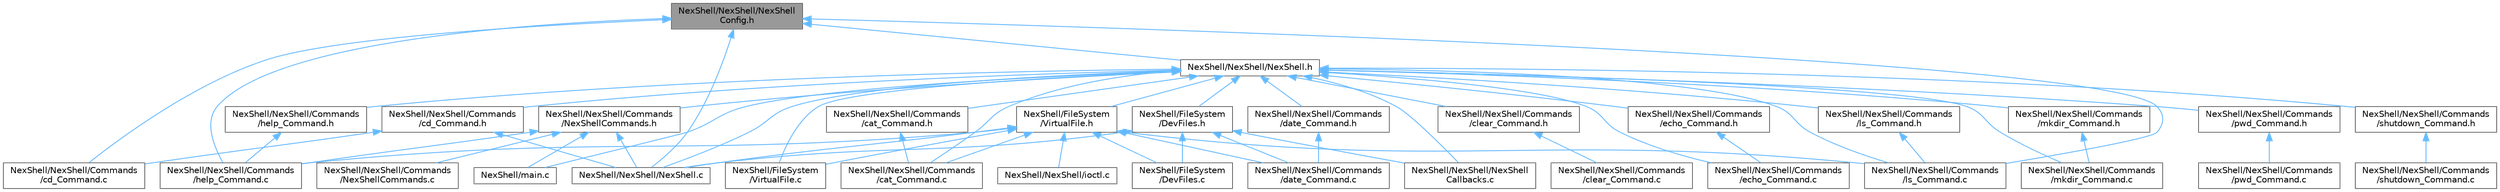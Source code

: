 digraph "NexShell/NexShell/NexShellConfig.h"
{
 // LATEX_PDF_SIZE
  bgcolor="transparent";
  edge [fontname=Helvetica,fontsize=10,labelfontname=Helvetica,labelfontsize=10];
  node [fontname=Helvetica,fontsize=10,shape=box,height=0.2,width=0.4];
  Node1 [id="Node000001",label="NexShell/NexShell/NexShell\lConfig.h",height=0.2,width=0.4,color="gray40", fillcolor="grey60", style="filled", fontcolor="black",tooltip=" "];
  Node1 -> Node2 [id="edge1_Node000001_Node000002",dir="back",color="steelblue1",style="solid",tooltip=" "];
  Node2 [id="Node000002",label="NexShell/NexShell/Commands\l/cd_Command.c",height=0.2,width=0.4,color="grey40", fillcolor="white", style="filled",URL="$cd___command_8c_source.html",tooltip=" "];
  Node1 -> Node3 [id="edge2_Node000001_Node000003",dir="back",color="steelblue1",style="solid",tooltip=" "];
  Node3 [id="Node000003",label="NexShell/NexShell/Commands\l/help_Command.c",height=0.2,width=0.4,color="grey40", fillcolor="white", style="filled",URL="$help___command_8c_source.html",tooltip=" "];
  Node1 -> Node4 [id="edge3_Node000001_Node000004",dir="back",color="steelblue1",style="solid",tooltip=" "];
  Node4 [id="Node000004",label="NexShell/NexShell/Commands\l/ls_Command.c",height=0.2,width=0.4,color="grey40", fillcolor="white", style="filled",URL="$ls___command_8c_source.html",tooltip=" "];
  Node1 -> Node5 [id="edge4_Node000001_Node000005",dir="back",color="steelblue1",style="solid",tooltip=" "];
  Node5 [id="Node000005",label="NexShell/NexShell/NexShell.c",height=0.2,width=0.4,color="grey40", fillcolor="white", style="filled",URL="$_nex_shell_8c.html",tooltip=" "];
  Node1 -> Node6 [id="edge5_Node000001_Node000006",dir="back",color="steelblue1",style="solid",tooltip=" "];
  Node6 [id="Node000006",label="NexShell/NexShell/NexShell.h",height=0.2,width=0.4,color="grey40", fillcolor="white", style="filled",URL="$_nex_shell_8h.html",tooltip=" "];
  Node6 -> Node7 [id="edge6_Node000006_Node000007",dir="back",color="steelblue1",style="solid",tooltip=" "];
  Node7 [id="Node000007",label="NexShell/FileSystem\l/DevFiles.h",height=0.2,width=0.4,color="grey40", fillcolor="white", style="filled",URL="$_dev_files_8h.html",tooltip=" "];
  Node7 -> Node8 [id="edge7_Node000007_Node000008",dir="back",color="steelblue1",style="solid",tooltip=" "];
  Node8 [id="Node000008",label="NexShell/FileSystem\l/DevFiles.c",height=0.2,width=0.4,color="grey40", fillcolor="white", style="filled",URL="$_dev_files_8c_source.html",tooltip=" "];
  Node7 -> Node9 [id="edge8_Node000007_Node000009",dir="back",color="steelblue1",style="solid",tooltip=" "];
  Node9 [id="Node000009",label="NexShell/NexShell/Commands\l/date_Command.c",height=0.2,width=0.4,color="grey40", fillcolor="white", style="filled",URL="$date___command_8c_source.html",tooltip=" "];
  Node7 -> Node5 [id="edge9_Node000007_Node000005",dir="back",color="steelblue1",style="solid",tooltip=" "];
  Node7 -> Node10 [id="edge10_Node000007_Node000010",dir="back",color="steelblue1",style="solid",tooltip=" "];
  Node10 [id="Node000010",label="NexShell/NexShell/NexShell\lCallbacks.c",height=0.2,width=0.4,color="grey40", fillcolor="white", style="filled",URL="$_nex_shell_callbacks_8c_source.html",tooltip=" "];
  Node6 -> Node11 [id="edge11_Node000006_Node000011",dir="back",color="steelblue1",style="solid",tooltip=" "];
  Node11 [id="Node000011",label="NexShell/FileSystem\l/VirtualFile.c",height=0.2,width=0.4,color="grey40", fillcolor="white", style="filled",URL="$_virtual_file_8c_source.html",tooltip=" "];
  Node6 -> Node12 [id="edge12_Node000006_Node000012",dir="back",color="steelblue1",style="solid",tooltip=" "];
  Node12 [id="Node000012",label="NexShell/FileSystem\l/VirtualFile.h",height=0.2,width=0.4,color="grey40", fillcolor="white", style="filled",URL="$_virtual_file_8h.html",tooltip=" "];
  Node12 -> Node8 [id="edge13_Node000012_Node000008",dir="back",color="steelblue1",style="solid",tooltip=" "];
  Node12 -> Node11 [id="edge14_Node000012_Node000011",dir="back",color="steelblue1",style="solid",tooltip=" "];
  Node12 -> Node13 [id="edge15_Node000012_Node000013",dir="back",color="steelblue1",style="solid",tooltip=" "];
  Node13 [id="Node000013",label="NexShell/NexShell/Commands\l/cat_Command.c",height=0.2,width=0.4,color="grey40", fillcolor="white", style="filled",URL="$cat___command_8c_source.html",tooltip=" "];
  Node12 -> Node9 [id="edge16_Node000012_Node000009",dir="back",color="steelblue1",style="solid",tooltip=" "];
  Node12 -> Node3 [id="edge17_Node000012_Node000003",dir="back",color="steelblue1",style="solid",tooltip=" "];
  Node12 -> Node4 [id="edge18_Node000012_Node000004",dir="back",color="steelblue1",style="solid",tooltip=" "];
  Node12 -> Node5 [id="edge19_Node000012_Node000005",dir="back",color="steelblue1",style="solid",tooltip=" "];
  Node12 -> Node14 [id="edge20_Node000012_Node000014",dir="back",color="steelblue1",style="solid",tooltip=" "];
  Node14 [id="Node000014",label="NexShell/NexShell/ioctl.c",height=0.2,width=0.4,color="grey40", fillcolor="white", style="filled",URL="$ioctl_8c_source.html",tooltip=" "];
  Node6 -> Node15 [id="edge21_Node000006_Node000015",dir="back",color="steelblue1",style="solid",tooltip=" "];
  Node15 [id="Node000015",label="NexShell/NexShell/Commands\l/NexShellCommands.h",height=0.2,width=0.4,color="grey40", fillcolor="white", style="filled",URL="$_nex_shell_commands_8h.html",tooltip=" "];
  Node15 -> Node16 [id="edge22_Node000015_Node000016",dir="back",color="steelblue1",style="solid",tooltip=" "];
  Node16 [id="Node000016",label="NexShell/NexShell/Commands\l/NexShellCommands.c",height=0.2,width=0.4,color="grey40", fillcolor="white", style="filled",URL="$_nex_shell_commands_8c_source.html",tooltip=" "];
  Node15 -> Node3 [id="edge23_Node000015_Node000003",dir="back",color="steelblue1",style="solid",tooltip=" "];
  Node15 -> Node5 [id="edge24_Node000015_Node000005",dir="back",color="steelblue1",style="solid",tooltip=" "];
  Node15 -> Node17 [id="edge25_Node000015_Node000017",dir="back",color="steelblue1",style="solid",tooltip=" "];
  Node17 [id="Node000017",label="NexShell/main.c",height=0.2,width=0.4,color="grey40", fillcolor="white", style="filled",URL="$main_8c_source.html",tooltip=" "];
  Node6 -> Node13 [id="edge26_Node000006_Node000013",dir="back",color="steelblue1",style="solid",tooltip=" "];
  Node6 -> Node18 [id="edge27_Node000006_Node000018",dir="back",color="steelblue1",style="solid",tooltip=" "];
  Node18 [id="Node000018",label="NexShell/NexShell/Commands\l/cat_Command.h",height=0.2,width=0.4,color="grey40", fillcolor="white", style="filled",URL="$cat___command_8h.html",tooltip=" "];
  Node18 -> Node13 [id="edge28_Node000018_Node000013",dir="back",color="steelblue1",style="solid",tooltip=" "];
  Node6 -> Node19 [id="edge29_Node000006_Node000019",dir="back",color="steelblue1",style="solid",tooltip=" "];
  Node19 [id="Node000019",label="NexShell/NexShell/Commands\l/cd_Command.h",height=0.2,width=0.4,color="grey40", fillcolor="white", style="filled",URL="$cd___command_8h.html",tooltip=" "];
  Node19 -> Node2 [id="edge30_Node000019_Node000002",dir="back",color="steelblue1",style="solid",tooltip=" "];
  Node19 -> Node5 [id="edge31_Node000019_Node000005",dir="back",color="steelblue1",style="solid",tooltip=" "];
  Node6 -> Node20 [id="edge32_Node000006_Node000020",dir="back",color="steelblue1",style="solid",tooltip=" "];
  Node20 [id="Node000020",label="NexShell/NexShell/Commands\l/clear_Command.h",height=0.2,width=0.4,color="grey40", fillcolor="white", style="filled",URL="$clear___command_8h.html",tooltip=" "];
  Node20 -> Node21 [id="edge33_Node000020_Node000021",dir="back",color="steelblue1",style="solid",tooltip=" "];
  Node21 [id="Node000021",label="NexShell/NexShell/Commands\l/clear_Command.c",height=0.2,width=0.4,color="grey40", fillcolor="white", style="filled",URL="$clear___command_8c_source.html",tooltip=" "];
  Node6 -> Node22 [id="edge34_Node000006_Node000022",dir="back",color="steelblue1",style="solid",tooltip=" "];
  Node22 [id="Node000022",label="NexShell/NexShell/Commands\l/date_Command.h",height=0.2,width=0.4,color="grey40", fillcolor="white", style="filled",URL="$date___command_8h.html",tooltip=" "];
  Node22 -> Node9 [id="edge35_Node000022_Node000009",dir="back",color="steelblue1",style="solid",tooltip=" "];
  Node6 -> Node23 [id="edge36_Node000006_Node000023",dir="back",color="steelblue1",style="solid",tooltip=" "];
  Node23 [id="Node000023",label="NexShell/NexShell/Commands\l/echo_Command.c",height=0.2,width=0.4,color="grey40", fillcolor="white", style="filled",URL="$echo___command_8c_source.html",tooltip=" "];
  Node6 -> Node24 [id="edge37_Node000006_Node000024",dir="back",color="steelblue1",style="solid",tooltip=" "];
  Node24 [id="Node000024",label="NexShell/NexShell/Commands\l/echo_Command.h",height=0.2,width=0.4,color="grey40", fillcolor="white", style="filled",URL="$echo___command_8h.html",tooltip=" "];
  Node24 -> Node23 [id="edge38_Node000024_Node000023",dir="back",color="steelblue1",style="solid",tooltip=" "];
  Node6 -> Node25 [id="edge39_Node000006_Node000025",dir="back",color="steelblue1",style="solid",tooltip=" "];
  Node25 [id="Node000025",label="NexShell/NexShell/Commands\l/help_Command.h",height=0.2,width=0.4,color="grey40", fillcolor="white", style="filled",URL="$help___command_8h.html",tooltip=" "];
  Node25 -> Node3 [id="edge40_Node000025_Node000003",dir="back",color="steelblue1",style="solid",tooltip=" "];
  Node6 -> Node4 [id="edge41_Node000006_Node000004",dir="back",color="steelblue1",style="solid",tooltip=" "];
  Node6 -> Node26 [id="edge42_Node000006_Node000026",dir="back",color="steelblue1",style="solid",tooltip=" "];
  Node26 [id="Node000026",label="NexShell/NexShell/Commands\l/ls_Command.h",height=0.2,width=0.4,color="grey40", fillcolor="white", style="filled",URL="$ls___command_8h.html",tooltip=" "];
  Node26 -> Node4 [id="edge43_Node000026_Node000004",dir="back",color="steelblue1",style="solid",tooltip=" "];
  Node6 -> Node27 [id="edge44_Node000006_Node000027",dir="back",color="steelblue1",style="solid",tooltip=" "];
  Node27 [id="Node000027",label="NexShell/NexShell/Commands\l/mkdir_Command.c",height=0.2,width=0.4,color="grey40", fillcolor="white", style="filled",URL="$mkdir___command_8c_source.html",tooltip=" "];
  Node6 -> Node28 [id="edge45_Node000006_Node000028",dir="back",color="steelblue1",style="solid",tooltip=" "];
  Node28 [id="Node000028",label="NexShell/NexShell/Commands\l/mkdir_Command.h",height=0.2,width=0.4,color="grey40", fillcolor="white", style="filled",URL="$mkdir___command_8h.html",tooltip=" "];
  Node28 -> Node27 [id="edge46_Node000028_Node000027",dir="back",color="steelblue1",style="solid",tooltip=" "];
  Node6 -> Node29 [id="edge47_Node000006_Node000029",dir="back",color="steelblue1",style="solid",tooltip=" "];
  Node29 [id="Node000029",label="NexShell/NexShell/Commands\l/pwd_Command.h",height=0.2,width=0.4,color="grey40", fillcolor="white", style="filled",URL="$pwd___command_8h.html",tooltip=" "];
  Node29 -> Node30 [id="edge48_Node000029_Node000030",dir="back",color="steelblue1",style="solid",tooltip=" "];
  Node30 [id="Node000030",label="NexShell/NexShell/Commands\l/pwd_Command.c",height=0.2,width=0.4,color="grey40", fillcolor="white", style="filled",URL="$pwd___command_8c_source.html",tooltip=" "];
  Node6 -> Node31 [id="edge49_Node000006_Node000031",dir="back",color="steelblue1",style="solid",tooltip=" "];
  Node31 [id="Node000031",label="NexShell/NexShell/Commands\l/shutdown_Command.h",height=0.2,width=0.4,color="grey40", fillcolor="white", style="filled",URL="$shutdown___command_8h.html",tooltip=" "];
  Node31 -> Node32 [id="edge50_Node000031_Node000032",dir="back",color="steelblue1",style="solid",tooltip=" "];
  Node32 [id="Node000032",label="NexShell/NexShell/Commands\l/shutdown_Command.c",height=0.2,width=0.4,color="grey40", fillcolor="white", style="filled",URL="$shutdown___command_8c_source.html",tooltip=" "];
  Node6 -> Node5 [id="edge51_Node000006_Node000005",dir="back",color="steelblue1",style="solid",tooltip=" "];
  Node6 -> Node10 [id="edge52_Node000006_Node000010",dir="back",color="steelblue1",style="solid",tooltip=" "];
  Node6 -> Node17 [id="edge53_Node000006_Node000017",dir="back",color="steelblue1",style="solid",tooltip=" "];
}
